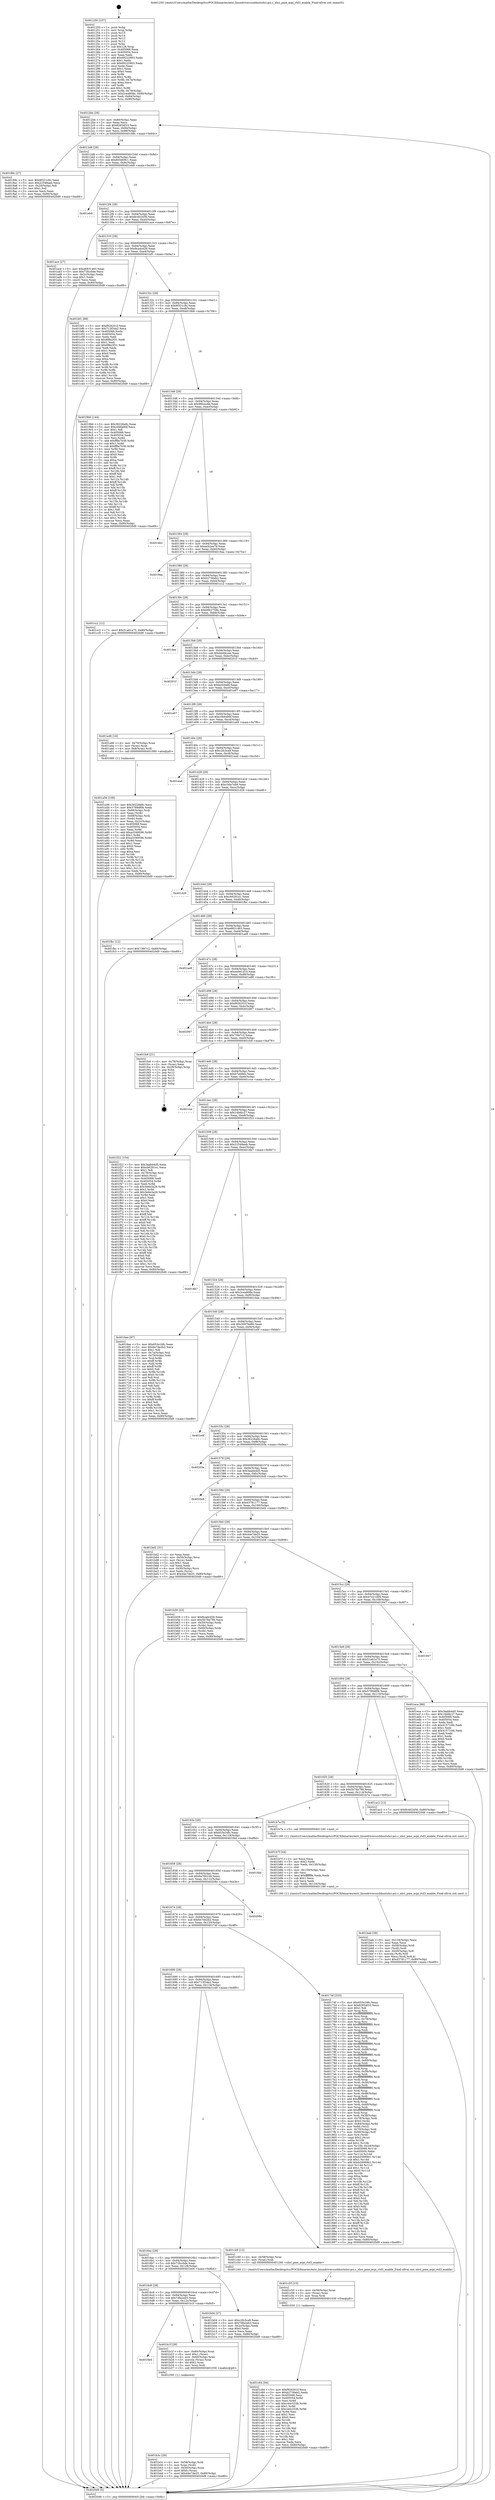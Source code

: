 digraph "0x401250" {
  label = "0x401250 (/mnt/c/Users/mathe/Desktop/tcc/POCII/binaries/extr_linuxdriversusbhostxhci-pci.c_xhci_pme_acpi_rtd3_enable_Final-ollvm.out::main(0))"
  labelloc = "t"
  node[shape=record]

  Entry [label="",width=0.3,height=0.3,shape=circle,fillcolor=black,style=filled]
  "0x4012bb" [label="{
     0x4012bb [29]\l
     | [instrs]\l
     &nbsp;&nbsp;0x4012bb \<+3\>: mov -0x80(%rbp),%eax\l
     &nbsp;&nbsp;0x4012be \<+2\>: mov %eax,%ecx\l
     &nbsp;&nbsp;0x4012c0 \<+6\>: sub $0x82654f10,%ecx\l
     &nbsp;&nbsp;0x4012c6 \<+6\>: mov %eax,-0x94(%rbp)\l
     &nbsp;&nbsp;0x4012cc \<+6\>: mov %ecx,-0x98(%rbp)\l
     &nbsp;&nbsp;0x4012d2 \<+6\>: je 000000000040189c \<main+0x64c\>\l
  }"]
  "0x40189c" [label="{
     0x40189c [27]\l
     | [instrs]\l
     &nbsp;&nbsp;0x40189c \<+5\>: mov $0x9f321c9c,%eax\l
     &nbsp;&nbsp;0x4018a1 \<+5\>: mov $0x22548aab,%ecx\l
     &nbsp;&nbsp;0x4018a6 \<+3\>: mov -0x2d(%rbp),%dl\l
     &nbsp;&nbsp;0x4018a9 \<+3\>: test $0x1,%dl\l
     &nbsp;&nbsp;0x4018ac \<+3\>: cmovne %ecx,%eax\l
     &nbsp;&nbsp;0x4018af \<+3\>: mov %eax,-0x80(%rbp)\l
     &nbsp;&nbsp;0x4018b2 \<+5\>: jmp 00000000004020d9 \<main+0xe89\>\l
  }"]
  "0x4012d8" [label="{
     0x4012d8 [28]\l
     | [instrs]\l
     &nbsp;&nbsp;0x4012d8 \<+5\>: jmp 00000000004012dd \<main+0x8d\>\l
     &nbsp;&nbsp;0x4012dd \<+6\>: mov -0x94(%rbp),%eax\l
     &nbsp;&nbsp;0x4012e3 \<+5\>: sub $0x850d09c1,%eax\l
     &nbsp;&nbsp;0x4012e8 \<+6\>: mov %eax,-0x9c(%rbp)\l
     &nbsp;&nbsp;0x4012ee \<+6\>: je 0000000000401eb9 \<main+0xc69\>\l
  }"]
  Exit [label="",width=0.3,height=0.3,shape=circle,fillcolor=black,style=filled,peripheries=2]
  "0x401eb9" [label="{
     0x401eb9\l
  }", style=dashed]
  "0x4012f4" [label="{
     0x4012f4 [28]\l
     | [instrs]\l
     &nbsp;&nbsp;0x4012f4 \<+5\>: jmp 00000000004012f9 \<main+0xa9\>\l
     &nbsp;&nbsp;0x4012f9 \<+6\>: mov -0x94(%rbp),%eax\l
     &nbsp;&nbsp;0x4012ff \<+5\>: sub $0x8c402456,%eax\l
     &nbsp;&nbsp;0x401304 \<+6\>: mov %eax,-0xa0(%rbp)\l
     &nbsp;&nbsp;0x40130a \<+6\>: je 0000000000401ace \<main+0x87e\>\l
  }"]
  "0x401c64" [label="{
     0x401c64 [94]\l
     | [instrs]\l
     &nbsp;&nbsp;0x401c64 \<+5\>: mov $0xf926201f,%ecx\l
     &nbsp;&nbsp;0x401c69 \<+5\>: mov $0xb2736eb2,%edx\l
     &nbsp;&nbsp;0x401c6e \<+7\>: mov 0x405068,%esi\l
     &nbsp;&nbsp;0x401c75 \<+8\>: mov 0x405054,%r8d\l
     &nbsp;&nbsp;0x401c7d \<+3\>: mov %esi,%r9d\l
     &nbsp;&nbsp;0x401c80 \<+7\>: add $0xc44c333b,%r9d\l
     &nbsp;&nbsp;0x401c87 \<+4\>: sub $0x1,%r9d\l
     &nbsp;&nbsp;0x401c8b \<+7\>: sub $0xc44c333b,%r9d\l
     &nbsp;&nbsp;0x401c92 \<+4\>: imul %r9d,%esi\l
     &nbsp;&nbsp;0x401c96 \<+3\>: and $0x1,%esi\l
     &nbsp;&nbsp;0x401c99 \<+3\>: cmp $0x0,%esi\l
     &nbsp;&nbsp;0x401c9c \<+4\>: sete %r10b\l
     &nbsp;&nbsp;0x401ca0 \<+4\>: cmp $0xa,%r8d\l
     &nbsp;&nbsp;0x401ca4 \<+4\>: setl %r11b\l
     &nbsp;&nbsp;0x401ca8 \<+3\>: mov %r10b,%bl\l
     &nbsp;&nbsp;0x401cab \<+3\>: and %r11b,%bl\l
     &nbsp;&nbsp;0x401cae \<+3\>: xor %r11b,%r10b\l
     &nbsp;&nbsp;0x401cb1 \<+3\>: or %r10b,%bl\l
     &nbsp;&nbsp;0x401cb4 \<+3\>: test $0x1,%bl\l
     &nbsp;&nbsp;0x401cb7 \<+3\>: cmovne %edx,%ecx\l
     &nbsp;&nbsp;0x401cba \<+3\>: mov %ecx,-0x80(%rbp)\l
     &nbsp;&nbsp;0x401cbd \<+5\>: jmp 00000000004020d9 \<main+0xe89\>\l
  }"]
  "0x401ace" [label="{
     0x401ace [27]\l
     | [instrs]\l
     &nbsp;&nbsp;0x401ace \<+5\>: mov $0xe6831463,%eax\l
     &nbsp;&nbsp;0x401ad3 \<+5\>: mov $0x72fcc0de,%ecx\l
     &nbsp;&nbsp;0x401ad8 \<+3\>: mov -0x2c(%rbp),%edx\l
     &nbsp;&nbsp;0x401adb \<+3\>: cmp $0x1,%edx\l
     &nbsp;&nbsp;0x401ade \<+3\>: cmovl %ecx,%eax\l
     &nbsp;&nbsp;0x401ae1 \<+3\>: mov %eax,-0x80(%rbp)\l
     &nbsp;&nbsp;0x401ae4 \<+5\>: jmp 00000000004020d9 \<main+0xe89\>\l
  }"]
  "0x401310" [label="{
     0x401310 [28]\l
     | [instrs]\l
     &nbsp;&nbsp;0x401310 \<+5\>: jmp 0000000000401315 \<main+0xc5\>\l
     &nbsp;&nbsp;0x401315 \<+6\>: mov -0x94(%rbp),%eax\l
     &nbsp;&nbsp;0x40131b \<+5\>: sub $0x8cadcd26,%eax\l
     &nbsp;&nbsp;0x401320 \<+6\>: mov %eax,-0xa4(%rbp)\l
     &nbsp;&nbsp;0x401326 \<+6\>: je 0000000000401bf1 \<main+0x9a1\>\l
  }"]
  "0x401c55" [label="{
     0x401c55 [15]\l
     | [instrs]\l
     &nbsp;&nbsp;0x401c55 \<+4\>: mov -0x58(%rbp),%rax\l
     &nbsp;&nbsp;0x401c59 \<+3\>: mov (%rax),%rax\l
     &nbsp;&nbsp;0x401c5c \<+3\>: mov %rax,%rdi\l
     &nbsp;&nbsp;0x401c5f \<+5\>: call 0000000000401030 \<free@plt\>\l
     | [calls]\l
     &nbsp;&nbsp;0x401030 \{1\} (unknown)\l
  }"]
  "0x401bf1" [label="{
     0x401bf1 [88]\l
     | [instrs]\l
     &nbsp;&nbsp;0x401bf1 \<+5\>: mov $0xf926201f,%eax\l
     &nbsp;&nbsp;0x401bf6 \<+5\>: mov $0x713f34a2,%ecx\l
     &nbsp;&nbsp;0x401bfb \<+7\>: mov 0x405068,%edx\l
     &nbsp;&nbsp;0x401c02 \<+7\>: mov 0x405054,%esi\l
     &nbsp;&nbsp;0x401c09 \<+2\>: mov %edx,%edi\l
     &nbsp;&nbsp;0x401c0b \<+6\>: sub $0x6f8a2f31,%edi\l
     &nbsp;&nbsp;0x401c11 \<+3\>: sub $0x1,%edi\l
     &nbsp;&nbsp;0x401c14 \<+6\>: add $0x6f8a2f31,%edi\l
     &nbsp;&nbsp;0x401c1a \<+3\>: imul %edi,%edx\l
     &nbsp;&nbsp;0x401c1d \<+3\>: and $0x1,%edx\l
     &nbsp;&nbsp;0x401c20 \<+3\>: cmp $0x0,%edx\l
     &nbsp;&nbsp;0x401c23 \<+4\>: sete %r8b\l
     &nbsp;&nbsp;0x401c27 \<+3\>: cmp $0xa,%esi\l
     &nbsp;&nbsp;0x401c2a \<+4\>: setl %r9b\l
     &nbsp;&nbsp;0x401c2e \<+3\>: mov %r8b,%r10b\l
     &nbsp;&nbsp;0x401c31 \<+3\>: and %r9b,%r10b\l
     &nbsp;&nbsp;0x401c34 \<+3\>: xor %r9b,%r8b\l
     &nbsp;&nbsp;0x401c37 \<+3\>: or %r8b,%r10b\l
     &nbsp;&nbsp;0x401c3a \<+4\>: test $0x1,%r10b\l
     &nbsp;&nbsp;0x401c3e \<+3\>: cmovne %ecx,%eax\l
     &nbsp;&nbsp;0x401c41 \<+3\>: mov %eax,-0x80(%rbp)\l
     &nbsp;&nbsp;0x401c44 \<+5\>: jmp 00000000004020d9 \<main+0xe89\>\l
  }"]
  "0x40132c" [label="{
     0x40132c [28]\l
     | [instrs]\l
     &nbsp;&nbsp;0x40132c \<+5\>: jmp 0000000000401331 \<main+0xe1\>\l
     &nbsp;&nbsp;0x401331 \<+6\>: mov -0x94(%rbp),%eax\l
     &nbsp;&nbsp;0x401337 \<+5\>: sub $0x9f321c9c,%eax\l
     &nbsp;&nbsp;0x40133c \<+6\>: mov %eax,-0xa8(%rbp)\l
     &nbsp;&nbsp;0x401342 \<+6\>: je 00000000004019b6 \<main+0x766\>\l
  }"]
  "0x401bab" [label="{
     0x401bab [39]\l
     | [instrs]\l
     &nbsp;&nbsp;0x401bab \<+6\>: mov -0x134(%rbp),%ecx\l
     &nbsp;&nbsp;0x401bb1 \<+3\>: imul %eax,%ecx\l
     &nbsp;&nbsp;0x401bb4 \<+4\>: mov -0x58(%rbp),%rdi\l
     &nbsp;&nbsp;0x401bb8 \<+3\>: mov (%rdi),%rdi\l
     &nbsp;&nbsp;0x401bbb \<+4\>: mov -0x50(%rbp),%r8\l
     &nbsp;&nbsp;0x401bbf \<+3\>: movslq (%r8),%r8\l
     &nbsp;&nbsp;0x401bc2 \<+4\>: mov %ecx,(%rdi,%r8,4)\l
     &nbsp;&nbsp;0x401bc6 \<+7\>: movl $0x43781177,-0x80(%rbp)\l
     &nbsp;&nbsp;0x401bcd \<+5\>: jmp 00000000004020d9 \<main+0xe89\>\l
  }"]
  "0x4019b6" [label="{
     0x4019b6 [144]\l
     | [instrs]\l
     &nbsp;&nbsp;0x4019b6 \<+5\>: mov $0x36226a8c,%eax\l
     &nbsp;&nbsp;0x4019bb \<+5\>: mov $0xc0b6a94f,%ecx\l
     &nbsp;&nbsp;0x4019c0 \<+2\>: mov $0x1,%dl\l
     &nbsp;&nbsp;0x4019c2 \<+7\>: mov 0x405068,%esi\l
     &nbsp;&nbsp;0x4019c9 \<+7\>: mov 0x405054,%edi\l
     &nbsp;&nbsp;0x4019d0 \<+3\>: mov %esi,%r8d\l
     &nbsp;&nbsp;0x4019d3 \<+7\>: add $0xff9a7b36,%r8d\l
     &nbsp;&nbsp;0x4019da \<+4\>: sub $0x1,%r8d\l
     &nbsp;&nbsp;0x4019de \<+7\>: sub $0xff9a7b36,%r8d\l
     &nbsp;&nbsp;0x4019e5 \<+4\>: imul %r8d,%esi\l
     &nbsp;&nbsp;0x4019e9 \<+3\>: and $0x1,%esi\l
     &nbsp;&nbsp;0x4019ec \<+3\>: cmp $0x0,%esi\l
     &nbsp;&nbsp;0x4019ef \<+4\>: sete %r9b\l
     &nbsp;&nbsp;0x4019f3 \<+3\>: cmp $0xa,%edi\l
     &nbsp;&nbsp;0x4019f6 \<+4\>: setl %r10b\l
     &nbsp;&nbsp;0x4019fa \<+3\>: mov %r9b,%r11b\l
     &nbsp;&nbsp;0x4019fd \<+4\>: xor $0xff,%r11b\l
     &nbsp;&nbsp;0x401a01 \<+3\>: mov %r10b,%bl\l
     &nbsp;&nbsp;0x401a04 \<+3\>: xor $0xff,%bl\l
     &nbsp;&nbsp;0x401a07 \<+3\>: xor $0x1,%dl\l
     &nbsp;&nbsp;0x401a0a \<+3\>: mov %r11b,%r14b\l
     &nbsp;&nbsp;0x401a0d \<+4\>: and $0xff,%r14b\l
     &nbsp;&nbsp;0x401a11 \<+3\>: and %dl,%r9b\l
     &nbsp;&nbsp;0x401a14 \<+3\>: mov %bl,%r15b\l
     &nbsp;&nbsp;0x401a17 \<+4\>: and $0xff,%r15b\l
     &nbsp;&nbsp;0x401a1b \<+3\>: and %dl,%r10b\l
     &nbsp;&nbsp;0x401a1e \<+3\>: or %r9b,%r14b\l
     &nbsp;&nbsp;0x401a21 \<+3\>: or %r10b,%r15b\l
     &nbsp;&nbsp;0x401a24 \<+3\>: xor %r15b,%r14b\l
     &nbsp;&nbsp;0x401a27 \<+3\>: or %bl,%r11b\l
     &nbsp;&nbsp;0x401a2a \<+4\>: xor $0xff,%r11b\l
     &nbsp;&nbsp;0x401a2e \<+3\>: or $0x1,%dl\l
     &nbsp;&nbsp;0x401a31 \<+3\>: and %dl,%r11b\l
     &nbsp;&nbsp;0x401a34 \<+3\>: or %r11b,%r14b\l
     &nbsp;&nbsp;0x401a37 \<+4\>: test $0x1,%r14b\l
     &nbsp;&nbsp;0x401a3b \<+3\>: cmovne %ecx,%eax\l
     &nbsp;&nbsp;0x401a3e \<+3\>: mov %eax,-0x80(%rbp)\l
     &nbsp;&nbsp;0x401a41 \<+5\>: jmp 00000000004020d9 \<main+0xe89\>\l
  }"]
  "0x401348" [label="{
     0x401348 [28]\l
     | [instrs]\l
     &nbsp;&nbsp;0x401348 \<+5\>: jmp 000000000040134d \<main+0xfd\>\l
     &nbsp;&nbsp;0x40134d \<+6\>: mov -0x94(%rbp),%eax\l
     &nbsp;&nbsp;0x401353 \<+5\>: sub $0x9fdcec6e,%eax\l
     &nbsp;&nbsp;0x401358 \<+6\>: mov %eax,-0xac(%rbp)\l
     &nbsp;&nbsp;0x40135e \<+6\>: je 0000000000401de2 \<main+0xb92\>\l
  }"]
  "0x401b7f" [label="{
     0x401b7f [44]\l
     | [instrs]\l
     &nbsp;&nbsp;0x401b7f \<+2\>: xor %ecx,%ecx\l
     &nbsp;&nbsp;0x401b81 \<+5\>: mov $0x2,%edx\l
     &nbsp;&nbsp;0x401b86 \<+6\>: mov %edx,-0x130(%rbp)\l
     &nbsp;&nbsp;0x401b8c \<+1\>: cltd\l
     &nbsp;&nbsp;0x401b8d \<+6\>: mov -0x130(%rbp),%esi\l
     &nbsp;&nbsp;0x401b93 \<+2\>: idiv %esi\l
     &nbsp;&nbsp;0x401b95 \<+6\>: imul $0xfffffffe,%edx,%edx\l
     &nbsp;&nbsp;0x401b9b \<+3\>: sub $0x1,%ecx\l
     &nbsp;&nbsp;0x401b9e \<+2\>: sub %ecx,%edx\l
     &nbsp;&nbsp;0x401ba0 \<+6\>: mov %edx,-0x134(%rbp)\l
     &nbsp;&nbsp;0x401ba6 \<+5\>: call 0000000000401160 \<next_i\>\l
     | [calls]\l
     &nbsp;&nbsp;0x401160 \{1\} (/mnt/c/Users/mathe/Desktop/tcc/POCII/binaries/extr_linuxdriversusbhostxhci-pci.c_xhci_pme_acpi_rtd3_enable_Final-ollvm.out::next_i)\l
  }"]
  "0x401de2" [label="{
     0x401de2\l
  }", style=dashed]
  "0x401364" [label="{
     0x401364 [28]\l
     | [instrs]\l
     &nbsp;&nbsp;0x401364 \<+5\>: jmp 0000000000401369 \<main+0x119\>\l
     &nbsp;&nbsp;0x401369 \<+6\>: mov -0x94(%rbp),%eax\l
     &nbsp;&nbsp;0x40136f \<+5\>: sub $0xacb2ee78,%eax\l
     &nbsp;&nbsp;0x401374 \<+6\>: mov %eax,-0xb0(%rbp)\l
     &nbsp;&nbsp;0x40137a \<+6\>: je 00000000004019aa \<main+0x75a\>\l
  }"]
  "0x401b3c" [label="{
     0x401b3c [29]\l
     | [instrs]\l
     &nbsp;&nbsp;0x401b3c \<+4\>: mov -0x58(%rbp),%rdi\l
     &nbsp;&nbsp;0x401b40 \<+3\>: mov %rax,(%rdi)\l
     &nbsp;&nbsp;0x401b43 \<+4\>: mov -0x50(%rbp),%rax\l
     &nbsp;&nbsp;0x401b47 \<+6\>: movl $0x0,(%rax)\l
     &nbsp;&nbsp;0x401b4d \<+7\>: movl $0x44e7de25,-0x80(%rbp)\l
     &nbsp;&nbsp;0x401b54 \<+5\>: jmp 00000000004020d9 \<main+0xe89\>\l
  }"]
  "0x4019aa" [label="{
     0x4019aa\l
  }", style=dashed]
  "0x401380" [label="{
     0x401380 [28]\l
     | [instrs]\l
     &nbsp;&nbsp;0x401380 \<+5\>: jmp 0000000000401385 \<main+0x135\>\l
     &nbsp;&nbsp;0x401385 \<+6\>: mov -0x94(%rbp),%eax\l
     &nbsp;&nbsp;0x40138b \<+5\>: sub $0xb2736eb2,%eax\l
     &nbsp;&nbsp;0x401390 \<+6\>: mov %eax,-0xb4(%rbp)\l
     &nbsp;&nbsp;0x401396 \<+6\>: je 0000000000401cc2 \<main+0xa72\>\l
  }"]
  "0x4016e4" [label="{
     0x4016e4\l
  }", style=dashed]
  "0x401cc2" [label="{
     0x401cc2 [12]\l
     | [instrs]\l
     &nbsp;&nbsp;0x401cc2 \<+7\>: movl $0x51a61a75,-0x80(%rbp)\l
     &nbsp;&nbsp;0x401cc9 \<+5\>: jmp 00000000004020d9 \<main+0xe89\>\l
  }"]
  "0x40139c" [label="{
     0x40139c [28]\l
     | [instrs]\l
     &nbsp;&nbsp;0x40139c \<+5\>: jmp 00000000004013a1 \<main+0x151\>\l
     &nbsp;&nbsp;0x4013a1 \<+6\>: mov -0x94(%rbp),%eax\l
     &nbsp;&nbsp;0x4013a7 \<+5\>: sub $0xb6b2758e,%eax\l
     &nbsp;&nbsp;0x4013ac \<+6\>: mov %eax,-0xb8(%rbp)\l
     &nbsp;&nbsp;0x4013b2 \<+6\>: je 0000000000401dee \<main+0xb9e\>\l
  }"]
  "0x401b1f" [label="{
     0x401b1f [29]\l
     | [instrs]\l
     &nbsp;&nbsp;0x401b1f \<+4\>: mov -0x60(%rbp),%rax\l
     &nbsp;&nbsp;0x401b23 \<+6\>: movl $0x1,(%rax)\l
     &nbsp;&nbsp;0x401b29 \<+4\>: mov -0x60(%rbp),%rax\l
     &nbsp;&nbsp;0x401b2d \<+3\>: movslq (%rax),%rax\l
     &nbsp;&nbsp;0x401b30 \<+4\>: shl $0x2,%rax\l
     &nbsp;&nbsp;0x401b34 \<+3\>: mov %rax,%rdi\l
     &nbsp;&nbsp;0x401b37 \<+5\>: call 0000000000401050 \<malloc@plt\>\l
     | [calls]\l
     &nbsp;&nbsp;0x401050 \{1\} (unknown)\l
  }"]
  "0x401dee" [label="{
     0x401dee\l
  }", style=dashed]
  "0x4013b8" [label="{
     0x4013b8 [28]\l
     | [instrs]\l
     &nbsp;&nbsp;0x4013b8 \<+5\>: jmp 00000000004013bd \<main+0x16d\>\l
     &nbsp;&nbsp;0x4013bd \<+6\>: mov -0x94(%rbp),%eax\l
     &nbsp;&nbsp;0x4013c3 \<+5\>: sub $0xbb49ccee,%eax\l
     &nbsp;&nbsp;0x4013c8 \<+6\>: mov %eax,-0xbc(%rbp)\l
     &nbsp;&nbsp;0x4013ce \<+6\>: je 000000000040201f \<main+0xdcf\>\l
  }"]
  "0x4016c8" [label="{
     0x4016c8 [28]\l
     | [instrs]\l
     &nbsp;&nbsp;0x4016c8 \<+5\>: jmp 00000000004016cd \<main+0x47d\>\l
     &nbsp;&nbsp;0x4016cd \<+6\>: mov -0x94(%rbp),%eax\l
     &nbsp;&nbsp;0x4016d3 \<+5\>: sub $0x7dfa2eb3,%eax\l
     &nbsp;&nbsp;0x4016d8 \<+6\>: mov %eax,-0x12c(%rbp)\l
     &nbsp;&nbsp;0x4016de \<+6\>: je 0000000000401b1f \<main+0x8cf\>\l
  }"]
  "0x40201f" [label="{
     0x40201f\l
  }", style=dashed]
  "0x4013d4" [label="{
     0x4013d4 [28]\l
     | [instrs]\l
     &nbsp;&nbsp;0x4013d4 \<+5\>: jmp 00000000004013d9 \<main+0x189\>\l
     &nbsp;&nbsp;0x4013d9 \<+6\>: mov -0x94(%rbp),%eax\l
     &nbsp;&nbsp;0x4013df \<+5\>: sub $0xbcfc0efd,%eax\l
     &nbsp;&nbsp;0x4013e4 \<+6\>: mov %eax,-0xc0(%rbp)\l
     &nbsp;&nbsp;0x4013ea \<+6\>: je 0000000000401e67 \<main+0xc17\>\l
  }"]
  "0x401b04" [label="{
     0x401b04 [27]\l
     | [instrs]\l
     &nbsp;&nbsp;0x401b04 \<+5\>: mov $0xc2fc3ca9,%eax\l
     &nbsp;&nbsp;0x401b09 \<+5\>: mov $0x7dfa2eb3,%ecx\l
     &nbsp;&nbsp;0x401b0e \<+3\>: mov -0x2c(%rbp),%edx\l
     &nbsp;&nbsp;0x401b11 \<+3\>: cmp $0x0,%edx\l
     &nbsp;&nbsp;0x401b14 \<+3\>: cmove %ecx,%eax\l
     &nbsp;&nbsp;0x401b17 \<+3\>: mov %eax,-0x80(%rbp)\l
     &nbsp;&nbsp;0x401b1a \<+5\>: jmp 00000000004020d9 \<main+0xe89\>\l
  }"]
  "0x401e67" [label="{
     0x401e67\l
  }", style=dashed]
  "0x4013f0" [label="{
     0x4013f0 [28]\l
     | [instrs]\l
     &nbsp;&nbsp;0x4013f0 \<+5\>: jmp 00000000004013f5 \<main+0x1a5\>\l
     &nbsp;&nbsp;0x4013f5 \<+6\>: mov -0x94(%rbp),%eax\l
     &nbsp;&nbsp;0x4013fb \<+5\>: sub $0xc0b6a94f,%eax\l
     &nbsp;&nbsp;0x401400 \<+6\>: mov %eax,-0xc4(%rbp)\l
     &nbsp;&nbsp;0x401406 \<+6\>: je 0000000000401a46 \<main+0x7f6\>\l
  }"]
  "0x4016ac" [label="{
     0x4016ac [28]\l
     | [instrs]\l
     &nbsp;&nbsp;0x4016ac \<+5\>: jmp 00000000004016b1 \<main+0x461\>\l
     &nbsp;&nbsp;0x4016b1 \<+6\>: mov -0x94(%rbp),%eax\l
     &nbsp;&nbsp;0x4016b7 \<+5\>: sub $0x72fcc0de,%eax\l
     &nbsp;&nbsp;0x4016bc \<+6\>: mov %eax,-0x128(%rbp)\l
     &nbsp;&nbsp;0x4016c2 \<+6\>: je 0000000000401b04 \<main+0x8b4\>\l
  }"]
  "0x401a46" [label="{
     0x401a46 [16]\l
     | [instrs]\l
     &nbsp;&nbsp;0x401a46 \<+4\>: mov -0x70(%rbp),%rax\l
     &nbsp;&nbsp;0x401a4a \<+3\>: mov (%rax),%rax\l
     &nbsp;&nbsp;0x401a4d \<+4\>: mov 0x8(%rax),%rdi\l
     &nbsp;&nbsp;0x401a51 \<+5\>: call 0000000000401060 \<atoi@plt\>\l
     | [calls]\l
     &nbsp;&nbsp;0x401060 \{1\} (unknown)\l
  }"]
  "0x40140c" [label="{
     0x40140c [28]\l
     | [instrs]\l
     &nbsp;&nbsp;0x40140c \<+5\>: jmp 0000000000401411 \<main+0x1c1\>\l
     &nbsp;&nbsp;0x401411 \<+6\>: mov -0x94(%rbp),%eax\l
     &nbsp;&nbsp;0x401417 \<+5\>: sub $0xc2fc3ca9,%eax\l
     &nbsp;&nbsp;0x40141c \<+6\>: mov %eax,-0xc8(%rbp)\l
     &nbsp;&nbsp;0x401422 \<+6\>: je 0000000000401ead \<main+0xc5d\>\l
  }"]
  "0x401c49" [label="{
     0x401c49 [12]\l
     | [instrs]\l
     &nbsp;&nbsp;0x401c49 \<+4\>: mov -0x58(%rbp),%rax\l
     &nbsp;&nbsp;0x401c4d \<+3\>: mov (%rax),%rdi\l
     &nbsp;&nbsp;0x401c50 \<+5\>: call 0000000000401240 \<xhci_pme_acpi_rtd3_enable\>\l
     | [calls]\l
     &nbsp;&nbsp;0x401240 \{1\} (/mnt/c/Users/mathe/Desktop/tcc/POCII/binaries/extr_linuxdriversusbhostxhci-pci.c_xhci_pme_acpi_rtd3_enable_Final-ollvm.out::xhci_pme_acpi_rtd3_enable)\l
  }"]
  "0x401ead" [label="{
     0x401ead\l
  }", style=dashed]
  "0x401428" [label="{
     0x401428 [28]\l
     | [instrs]\l
     &nbsp;&nbsp;0x401428 \<+5\>: jmp 000000000040142d \<main+0x1dd\>\l
     &nbsp;&nbsp;0x40142d \<+6\>: mov -0x94(%rbp),%eax\l
     &nbsp;&nbsp;0x401433 \<+5\>: sub $0xc3da7eb9,%eax\l
     &nbsp;&nbsp;0x401438 \<+6\>: mov %eax,-0xcc(%rbp)\l
     &nbsp;&nbsp;0x40143e \<+6\>: je 0000000000401d26 \<main+0xad6\>\l
  }"]
  "0x401a56" [label="{
     0x401a56 [108]\l
     | [instrs]\l
     &nbsp;&nbsp;0x401a56 \<+5\>: mov $0x36226a8c,%ecx\l
     &nbsp;&nbsp;0x401a5b \<+5\>: mov $0x5789df0b,%edx\l
     &nbsp;&nbsp;0x401a60 \<+4\>: mov -0x68(%rbp),%rdi\l
     &nbsp;&nbsp;0x401a64 \<+2\>: mov %eax,(%rdi)\l
     &nbsp;&nbsp;0x401a66 \<+4\>: mov -0x68(%rbp),%rdi\l
     &nbsp;&nbsp;0x401a6a \<+2\>: mov (%rdi),%eax\l
     &nbsp;&nbsp;0x401a6c \<+3\>: mov %eax,-0x2c(%rbp)\l
     &nbsp;&nbsp;0x401a6f \<+7\>: mov 0x405068,%eax\l
     &nbsp;&nbsp;0x401a76 \<+7\>: mov 0x405054,%esi\l
     &nbsp;&nbsp;0x401a7d \<+3\>: mov %eax,%r8d\l
     &nbsp;&nbsp;0x401a80 \<+7\>: add $0xa3349596,%r8d\l
     &nbsp;&nbsp;0x401a87 \<+4\>: sub $0x1,%r8d\l
     &nbsp;&nbsp;0x401a8b \<+7\>: sub $0xa3349596,%r8d\l
     &nbsp;&nbsp;0x401a92 \<+4\>: imul %r8d,%eax\l
     &nbsp;&nbsp;0x401a96 \<+3\>: and $0x1,%eax\l
     &nbsp;&nbsp;0x401a99 \<+3\>: cmp $0x0,%eax\l
     &nbsp;&nbsp;0x401a9c \<+4\>: sete %r9b\l
     &nbsp;&nbsp;0x401aa0 \<+3\>: cmp $0xa,%esi\l
     &nbsp;&nbsp;0x401aa3 \<+4\>: setl %r10b\l
     &nbsp;&nbsp;0x401aa7 \<+3\>: mov %r9b,%r11b\l
     &nbsp;&nbsp;0x401aaa \<+3\>: and %r10b,%r11b\l
     &nbsp;&nbsp;0x401aad \<+3\>: xor %r10b,%r9b\l
     &nbsp;&nbsp;0x401ab0 \<+3\>: or %r9b,%r11b\l
     &nbsp;&nbsp;0x401ab3 \<+4\>: test $0x1,%r11b\l
     &nbsp;&nbsp;0x401ab7 \<+3\>: cmovne %edx,%ecx\l
     &nbsp;&nbsp;0x401aba \<+3\>: mov %ecx,-0x80(%rbp)\l
     &nbsp;&nbsp;0x401abd \<+5\>: jmp 00000000004020d9 \<main+0xe89\>\l
  }"]
  "0x401d26" [label="{
     0x401d26\l
  }", style=dashed]
  "0x401444" [label="{
     0x401444 [28]\l
     | [instrs]\l
     &nbsp;&nbsp;0x401444 \<+5\>: jmp 0000000000401449 \<main+0x1f9\>\l
     &nbsp;&nbsp;0x401449 \<+6\>: mov -0x94(%rbp),%eax\l
     &nbsp;&nbsp;0x40144f \<+5\>: sub $0xcb6291e1,%eax\l
     &nbsp;&nbsp;0x401454 \<+6\>: mov %eax,-0xd0(%rbp)\l
     &nbsp;&nbsp;0x40145a \<+6\>: je 0000000000401fbc \<main+0xd6c\>\l
  }"]
  "0x401690" [label="{
     0x401690 [28]\l
     | [instrs]\l
     &nbsp;&nbsp;0x401690 \<+5\>: jmp 0000000000401695 \<main+0x445\>\l
     &nbsp;&nbsp;0x401695 \<+6\>: mov -0x94(%rbp),%eax\l
     &nbsp;&nbsp;0x40169b \<+5\>: sub $0x713f34a2,%eax\l
     &nbsp;&nbsp;0x4016a0 \<+6\>: mov %eax,-0x124(%rbp)\l
     &nbsp;&nbsp;0x4016a6 \<+6\>: je 0000000000401c49 \<main+0x9f9\>\l
  }"]
  "0x401fbc" [label="{
     0x401fbc [12]\l
     | [instrs]\l
     &nbsp;&nbsp;0x401fbc \<+7\>: movl $0x73fe7c2,-0x80(%rbp)\l
     &nbsp;&nbsp;0x401fc3 \<+5\>: jmp 00000000004020d9 \<main+0xe89\>\l
  }"]
  "0x401460" [label="{
     0x401460 [28]\l
     | [instrs]\l
     &nbsp;&nbsp;0x401460 \<+5\>: jmp 0000000000401465 \<main+0x215\>\l
     &nbsp;&nbsp;0x401465 \<+6\>: mov -0x94(%rbp),%eax\l
     &nbsp;&nbsp;0x40146b \<+5\>: sub $0xe6831463,%eax\l
     &nbsp;&nbsp;0x401470 \<+6\>: mov %eax,-0xd4(%rbp)\l
     &nbsp;&nbsp;0x401476 \<+6\>: je 0000000000401ae9 \<main+0x899\>\l
  }"]
  "0x40174f" [label="{
     0x40174f [333]\l
     | [instrs]\l
     &nbsp;&nbsp;0x40174f \<+5\>: mov $0x653e16fc,%eax\l
     &nbsp;&nbsp;0x401754 \<+5\>: mov $0x82654f10,%ecx\l
     &nbsp;&nbsp;0x401759 \<+2\>: mov $0x1,%dl\l
     &nbsp;&nbsp;0x40175b \<+3\>: mov %rsp,%rsi\l
     &nbsp;&nbsp;0x40175e \<+4\>: add $0xfffffffffffffff0,%rsi\l
     &nbsp;&nbsp;0x401762 \<+3\>: mov %rsi,%rsp\l
     &nbsp;&nbsp;0x401765 \<+4\>: mov %rsi,-0x78(%rbp)\l
     &nbsp;&nbsp;0x401769 \<+3\>: mov %rsp,%rsi\l
     &nbsp;&nbsp;0x40176c \<+4\>: add $0xfffffffffffffff0,%rsi\l
     &nbsp;&nbsp;0x401770 \<+3\>: mov %rsi,%rsp\l
     &nbsp;&nbsp;0x401773 \<+3\>: mov %rsp,%rdi\l
     &nbsp;&nbsp;0x401776 \<+4\>: add $0xfffffffffffffff0,%rdi\l
     &nbsp;&nbsp;0x40177a \<+3\>: mov %rdi,%rsp\l
     &nbsp;&nbsp;0x40177d \<+4\>: mov %rdi,-0x70(%rbp)\l
     &nbsp;&nbsp;0x401781 \<+3\>: mov %rsp,%rdi\l
     &nbsp;&nbsp;0x401784 \<+4\>: add $0xfffffffffffffff0,%rdi\l
     &nbsp;&nbsp;0x401788 \<+3\>: mov %rdi,%rsp\l
     &nbsp;&nbsp;0x40178b \<+4\>: mov %rdi,-0x68(%rbp)\l
     &nbsp;&nbsp;0x40178f \<+3\>: mov %rsp,%rdi\l
     &nbsp;&nbsp;0x401792 \<+4\>: add $0xfffffffffffffff0,%rdi\l
     &nbsp;&nbsp;0x401796 \<+3\>: mov %rdi,%rsp\l
     &nbsp;&nbsp;0x401799 \<+4\>: mov %rdi,-0x60(%rbp)\l
     &nbsp;&nbsp;0x40179d \<+3\>: mov %rsp,%rdi\l
     &nbsp;&nbsp;0x4017a0 \<+4\>: add $0xfffffffffffffff0,%rdi\l
     &nbsp;&nbsp;0x4017a4 \<+3\>: mov %rdi,%rsp\l
     &nbsp;&nbsp;0x4017a7 \<+4\>: mov %rdi,-0x58(%rbp)\l
     &nbsp;&nbsp;0x4017ab \<+3\>: mov %rsp,%rdi\l
     &nbsp;&nbsp;0x4017ae \<+4\>: add $0xfffffffffffffff0,%rdi\l
     &nbsp;&nbsp;0x4017b2 \<+3\>: mov %rdi,%rsp\l
     &nbsp;&nbsp;0x4017b5 \<+4\>: mov %rdi,-0x50(%rbp)\l
     &nbsp;&nbsp;0x4017b9 \<+3\>: mov %rsp,%rdi\l
     &nbsp;&nbsp;0x4017bc \<+4\>: add $0xfffffffffffffff0,%rdi\l
     &nbsp;&nbsp;0x4017c0 \<+3\>: mov %rdi,%rsp\l
     &nbsp;&nbsp;0x4017c3 \<+4\>: mov %rdi,-0x48(%rbp)\l
     &nbsp;&nbsp;0x4017c7 \<+3\>: mov %rsp,%rdi\l
     &nbsp;&nbsp;0x4017ca \<+4\>: add $0xfffffffffffffff0,%rdi\l
     &nbsp;&nbsp;0x4017ce \<+3\>: mov %rdi,%rsp\l
     &nbsp;&nbsp;0x4017d1 \<+4\>: mov %rdi,-0x40(%rbp)\l
     &nbsp;&nbsp;0x4017d5 \<+3\>: mov %rsp,%rdi\l
     &nbsp;&nbsp;0x4017d8 \<+4\>: add $0xfffffffffffffff0,%rdi\l
     &nbsp;&nbsp;0x4017dc \<+3\>: mov %rdi,%rsp\l
     &nbsp;&nbsp;0x4017df \<+4\>: mov %rdi,-0x38(%rbp)\l
     &nbsp;&nbsp;0x4017e3 \<+4\>: mov -0x78(%rbp),%rdi\l
     &nbsp;&nbsp;0x4017e7 \<+6\>: movl $0x0,(%rdi)\l
     &nbsp;&nbsp;0x4017ed \<+7\>: mov -0x84(%rbp),%r8d\l
     &nbsp;&nbsp;0x4017f4 \<+3\>: mov %r8d,(%rsi)\l
     &nbsp;&nbsp;0x4017f7 \<+4\>: mov -0x70(%rbp),%rdi\l
     &nbsp;&nbsp;0x4017fb \<+7\>: mov -0x90(%rbp),%r9\l
     &nbsp;&nbsp;0x401802 \<+3\>: mov %r9,(%rdi)\l
     &nbsp;&nbsp;0x401805 \<+3\>: cmpl $0x2,(%rsi)\l
     &nbsp;&nbsp;0x401808 \<+4\>: setne %r10b\l
     &nbsp;&nbsp;0x40180c \<+4\>: and $0x1,%r10b\l
     &nbsp;&nbsp;0x401810 \<+4\>: mov %r10b,-0x2d(%rbp)\l
     &nbsp;&nbsp;0x401814 \<+8\>: mov 0x405068,%r11d\l
     &nbsp;&nbsp;0x40181c \<+7\>: mov 0x405054,%ebx\l
     &nbsp;&nbsp;0x401823 \<+3\>: mov %r11d,%r14d\l
     &nbsp;&nbsp;0x401826 \<+7\>: sub $0xb20069b1,%r14d\l
     &nbsp;&nbsp;0x40182d \<+4\>: sub $0x1,%r14d\l
     &nbsp;&nbsp;0x401831 \<+7\>: add $0xb20069b1,%r14d\l
     &nbsp;&nbsp;0x401838 \<+4\>: imul %r14d,%r11d\l
     &nbsp;&nbsp;0x40183c \<+4\>: and $0x1,%r11d\l
     &nbsp;&nbsp;0x401840 \<+4\>: cmp $0x0,%r11d\l
     &nbsp;&nbsp;0x401844 \<+4\>: sete %r10b\l
     &nbsp;&nbsp;0x401848 \<+3\>: cmp $0xa,%ebx\l
     &nbsp;&nbsp;0x40184b \<+4\>: setl %r15b\l
     &nbsp;&nbsp;0x40184f \<+3\>: mov %r10b,%r12b\l
     &nbsp;&nbsp;0x401852 \<+4\>: xor $0xff,%r12b\l
     &nbsp;&nbsp;0x401856 \<+3\>: mov %r15b,%r13b\l
     &nbsp;&nbsp;0x401859 \<+4\>: xor $0xff,%r13b\l
     &nbsp;&nbsp;0x40185d \<+3\>: xor $0x0,%dl\l
     &nbsp;&nbsp;0x401860 \<+3\>: mov %r12b,%sil\l
     &nbsp;&nbsp;0x401863 \<+4\>: and $0x0,%sil\l
     &nbsp;&nbsp;0x401867 \<+3\>: and %dl,%r10b\l
     &nbsp;&nbsp;0x40186a \<+3\>: mov %r13b,%dil\l
     &nbsp;&nbsp;0x40186d \<+4\>: and $0x0,%dil\l
     &nbsp;&nbsp;0x401871 \<+3\>: and %dl,%r15b\l
     &nbsp;&nbsp;0x401874 \<+3\>: or %r10b,%sil\l
     &nbsp;&nbsp;0x401877 \<+3\>: or %r15b,%dil\l
     &nbsp;&nbsp;0x40187a \<+3\>: xor %dil,%sil\l
     &nbsp;&nbsp;0x40187d \<+3\>: or %r13b,%r12b\l
     &nbsp;&nbsp;0x401880 \<+4\>: xor $0xff,%r12b\l
     &nbsp;&nbsp;0x401884 \<+3\>: or $0x0,%dl\l
     &nbsp;&nbsp;0x401887 \<+3\>: and %dl,%r12b\l
     &nbsp;&nbsp;0x40188a \<+3\>: or %r12b,%sil\l
     &nbsp;&nbsp;0x40188d \<+4\>: test $0x1,%sil\l
     &nbsp;&nbsp;0x401891 \<+3\>: cmovne %ecx,%eax\l
     &nbsp;&nbsp;0x401894 \<+3\>: mov %eax,-0x80(%rbp)\l
     &nbsp;&nbsp;0x401897 \<+5\>: jmp 00000000004020d9 \<main+0xe89\>\l
  }"]
  "0x401ae9" [label="{
     0x401ae9\l
  }", style=dashed]
  "0x40147c" [label="{
     0x40147c [28]\l
     | [instrs]\l
     &nbsp;&nbsp;0x40147c \<+5\>: jmp 0000000000401481 \<main+0x231\>\l
     &nbsp;&nbsp;0x401481 \<+6\>: mov -0x94(%rbp),%eax\l
     &nbsp;&nbsp;0x401487 \<+5\>: sub $0xee0e1d10,%eax\l
     &nbsp;&nbsp;0x40148c \<+6\>: mov %eax,-0xd8(%rbp)\l
     &nbsp;&nbsp;0x401492 \<+6\>: je 0000000000401e86 \<main+0xc36\>\l
  }"]
  "0x401674" [label="{
     0x401674 [28]\l
     | [instrs]\l
     &nbsp;&nbsp;0x401674 \<+5\>: jmp 0000000000401679 \<main+0x429\>\l
     &nbsp;&nbsp;0x401679 \<+6\>: mov -0x94(%rbp),%eax\l
     &nbsp;&nbsp;0x40167f \<+5\>: sub $0x6e7de2b2,%eax\l
     &nbsp;&nbsp;0x401684 \<+6\>: mov %eax,-0x120(%rbp)\l
     &nbsp;&nbsp;0x40168a \<+6\>: je 000000000040174f \<main+0x4ff\>\l
  }"]
  "0x401e86" [label="{
     0x401e86\l
  }", style=dashed]
  "0x401498" [label="{
     0x401498 [28]\l
     | [instrs]\l
     &nbsp;&nbsp;0x401498 \<+5\>: jmp 000000000040149d \<main+0x24d\>\l
     &nbsp;&nbsp;0x40149d \<+6\>: mov -0x94(%rbp),%eax\l
     &nbsp;&nbsp;0x4014a3 \<+5\>: sub $0xf926201f,%eax\l
     &nbsp;&nbsp;0x4014a8 \<+6\>: mov %eax,-0xdc(%rbp)\l
     &nbsp;&nbsp;0x4014ae \<+6\>: je 0000000000402067 \<main+0xe17\>\l
  }"]
  "0x40208e" [label="{
     0x40208e\l
  }", style=dashed]
  "0x402067" [label="{
     0x402067\l
  }", style=dashed]
  "0x4014b4" [label="{
     0x4014b4 [28]\l
     | [instrs]\l
     &nbsp;&nbsp;0x4014b4 \<+5\>: jmp 00000000004014b9 \<main+0x269\>\l
     &nbsp;&nbsp;0x4014b9 \<+6\>: mov -0x94(%rbp),%eax\l
     &nbsp;&nbsp;0x4014bf \<+5\>: sub $0x73fe7c2,%eax\l
     &nbsp;&nbsp;0x4014c4 \<+6\>: mov %eax,-0xe0(%rbp)\l
     &nbsp;&nbsp;0x4014ca \<+6\>: je 0000000000401fc8 \<main+0xd78\>\l
  }"]
  "0x401658" [label="{
     0x401658 [28]\l
     | [instrs]\l
     &nbsp;&nbsp;0x401658 \<+5\>: jmp 000000000040165d \<main+0x40d\>\l
     &nbsp;&nbsp;0x40165d \<+6\>: mov -0x94(%rbp),%eax\l
     &nbsp;&nbsp;0x401663 \<+5\>: sub $0x6a76014b,%eax\l
     &nbsp;&nbsp;0x401668 \<+6\>: mov %eax,-0x11c(%rbp)\l
     &nbsp;&nbsp;0x40166e \<+6\>: je 000000000040208e \<main+0xe3e\>\l
  }"]
  "0x401fc8" [label="{
     0x401fc8 [21]\l
     | [instrs]\l
     &nbsp;&nbsp;0x401fc8 \<+4\>: mov -0x78(%rbp),%rax\l
     &nbsp;&nbsp;0x401fcc \<+2\>: mov (%rax),%eax\l
     &nbsp;&nbsp;0x401fce \<+4\>: lea -0x28(%rbp),%rsp\l
     &nbsp;&nbsp;0x401fd2 \<+1\>: pop %rbx\l
     &nbsp;&nbsp;0x401fd3 \<+2\>: pop %r12\l
     &nbsp;&nbsp;0x401fd5 \<+2\>: pop %r13\l
     &nbsp;&nbsp;0x401fd7 \<+2\>: pop %r14\l
     &nbsp;&nbsp;0x401fd9 \<+2\>: pop %r15\l
     &nbsp;&nbsp;0x401fdb \<+1\>: pop %rbp\l
     &nbsp;&nbsp;0x401fdc \<+1\>: ret\l
  }"]
  "0x4014d0" [label="{
     0x4014d0 [28]\l
     | [instrs]\l
     &nbsp;&nbsp;0x4014d0 \<+5\>: jmp 00000000004014d5 \<main+0x285\>\l
     &nbsp;&nbsp;0x4014d5 \<+6\>: mov -0x94(%rbp),%eax\l
     &nbsp;&nbsp;0x4014db \<+5\>: sub $0xb7a08eb,%eax\l
     &nbsp;&nbsp;0x4014e0 \<+6\>: mov %eax,-0xe4(%rbp)\l
     &nbsp;&nbsp;0x4014e6 \<+6\>: je 0000000000401cce \<main+0xa7e\>\l
  }"]
  "0x401fdd" [label="{
     0x401fdd\l
  }", style=dashed]
  "0x401cce" [label="{
     0x401cce\l
  }", style=dashed]
  "0x4014ec" [label="{
     0x4014ec [28]\l
     | [instrs]\l
     &nbsp;&nbsp;0x4014ec \<+5\>: jmp 00000000004014f1 \<main+0x2a1\>\l
     &nbsp;&nbsp;0x4014f1 \<+6\>: mov -0x94(%rbp),%eax\l
     &nbsp;&nbsp;0x4014f7 \<+5\>: sub $0x14bfdc27,%eax\l
     &nbsp;&nbsp;0x4014fc \<+6\>: mov %eax,-0xe8(%rbp)\l
     &nbsp;&nbsp;0x401502 \<+6\>: je 0000000000401f22 \<main+0xcd2\>\l
  }"]
  "0x40163c" [label="{
     0x40163c [28]\l
     | [instrs]\l
     &nbsp;&nbsp;0x40163c \<+5\>: jmp 0000000000401641 \<main+0x3f1\>\l
     &nbsp;&nbsp;0x401641 \<+6\>: mov -0x94(%rbp),%eax\l
     &nbsp;&nbsp;0x401647 \<+5\>: sub $0x653e16fc,%eax\l
     &nbsp;&nbsp;0x40164c \<+6\>: mov %eax,-0x118(%rbp)\l
     &nbsp;&nbsp;0x401652 \<+6\>: je 0000000000401fdd \<main+0xd8d\>\l
  }"]
  "0x401f22" [label="{
     0x401f22 [154]\l
     | [instrs]\l
     &nbsp;&nbsp;0x401f22 \<+5\>: mov $0x3aabb4d5,%eax\l
     &nbsp;&nbsp;0x401f27 \<+5\>: mov $0xcb6291e1,%ecx\l
     &nbsp;&nbsp;0x401f2c \<+2\>: mov $0x1,%dl\l
     &nbsp;&nbsp;0x401f2e \<+4\>: mov -0x78(%rbp),%rsi\l
     &nbsp;&nbsp;0x401f32 \<+6\>: movl $0x0,(%rsi)\l
     &nbsp;&nbsp;0x401f38 \<+7\>: mov 0x405068,%edi\l
     &nbsp;&nbsp;0x401f3f \<+8\>: mov 0x405054,%r8d\l
     &nbsp;&nbsp;0x401f47 \<+3\>: mov %edi,%r9d\l
     &nbsp;&nbsp;0x401f4a \<+7\>: sub $0x5e6e3a26,%r9d\l
     &nbsp;&nbsp;0x401f51 \<+4\>: sub $0x1,%r9d\l
     &nbsp;&nbsp;0x401f55 \<+7\>: add $0x5e6e3a26,%r9d\l
     &nbsp;&nbsp;0x401f5c \<+4\>: imul %r9d,%edi\l
     &nbsp;&nbsp;0x401f60 \<+3\>: and $0x1,%edi\l
     &nbsp;&nbsp;0x401f63 \<+3\>: cmp $0x0,%edi\l
     &nbsp;&nbsp;0x401f66 \<+4\>: sete %r10b\l
     &nbsp;&nbsp;0x401f6a \<+4\>: cmp $0xa,%r8d\l
     &nbsp;&nbsp;0x401f6e \<+4\>: setl %r11b\l
     &nbsp;&nbsp;0x401f72 \<+3\>: mov %r10b,%bl\l
     &nbsp;&nbsp;0x401f75 \<+3\>: xor $0xff,%bl\l
     &nbsp;&nbsp;0x401f78 \<+3\>: mov %r11b,%r14b\l
     &nbsp;&nbsp;0x401f7b \<+4\>: xor $0xff,%r14b\l
     &nbsp;&nbsp;0x401f7f \<+3\>: xor $0x0,%dl\l
     &nbsp;&nbsp;0x401f82 \<+3\>: mov %bl,%r15b\l
     &nbsp;&nbsp;0x401f85 \<+4\>: and $0x0,%r15b\l
     &nbsp;&nbsp;0x401f89 \<+3\>: and %dl,%r10b\l
     &nbsp;&nbsp;0x401f8c \<+3\>: mov %r14b,%r12b\l
     &nbsp;&nbsp;0x401f8f \<+4\>: and $0x0,%r12b\l
     &nbsp;&nbsp;0x401f93 \<+3\>: and %dl,%r11b\l
     &nbsp;&nbsp;0x401f96 \<+3\>: or %r10b,%r15b\l
     &nbsp;&nbsp;0x401f99 \<+3\>: or %r11b,%r12b\l
     &nbsp;&nbsp;0x401f9c \<+3\>: xor %r12b,%r15b\l
     &nbsp;&nbsp;0x401f9f \<+3\>: or %r14b,%bl\l
     &nbsp;&nbsp;0x401fa2 \<+3\>: xor $0xff,%bl\l
     &nbsp;&nbsp;0x401fa5 \<+3\>: or $0x0,%dl\l
     &nbsp;&nbsp;0x401fa8 \<+2\>: and %dl,%bl\l
     &nbsp;&nbsp;0x401faa \<+3\>: or %bl,%r15b\l
     &nbsp;&nbsp;0x401fad \<+4\>: test $0x1,%r15b\l
     &nbsp;&nbsp;0x401fb1 \<+3\>: cmovne %ecx,%eax\l
     &nbsp;&nbsp;0x401fb4 \<+3\>: mov %eax,-0x80(%rbp)\l
     &nbsp;&nbsp;0x401fb7 \<+5\>: jmp 00000000004020d9 \<main+0xe89\>\l
  }"]
  "0x401508" [label="{
     0x401508 [28]\l
     | [instrs]\l
     &nbsp;&nbsp;0x401508 \<+5\>: jmp 000000000040150d \<main+0x2bd\>\l
     &nbsp;&nbsp;0x40150d \<+6\>: mov -0x94(%rbp),%eax\l
     &nbsp;&nbsp;0x401513 \<+5\>: sub $0x22548aab,%eax\l
     &nbsp;&nbsp;0x401518 \<+6\>: mov %eax,-0xec(%rbp)\l
     &nbsp;&nbsp;0x40151e \<+6\>: je 00000000004018b7 \<main+0x667\>\l
  }"]
  "0x401b7a" [label="{
     0x401b7a [5]\l
     | [instrs]\l
     &nbsp;&nbsp;0x401b7a \<+5\>: call 0000000000401160 \<next_i\>\l
     | [calls]\l
     &nbsp;&nbsp;0x401160 \{1\} (/mnt/c/Users/mathe/Desktop/tcc/POCII/binaries/extr_linuxdriversusbhostxhci-pci.c_xhci_pme_acpi_rtd3_enable_Final-ollvm.out::next_i)\l
  }"]
  "0x4018b7" [label="{
     0x4018b7\l
  }", style=dashed]
  "0x401524" [label="{
     0x401524 [28]\l
     | [instrs]\l
     &nbsp;&nbsp;0x401524 \<+5\>: jmp 0000000000401529 \<main+0x2d9\>\l
     &nbsp;&nbsp;0x401529 \<+6\>: mov -0x94(%rbp),%eax\l
     &nbsp;&nbsp;0x40152f \<+5\>: sub $0x2cea908a,%eax\l
     &nbsp;&nbsp;0x401534 \<+6\>: mov %eax,-0xf0(%rbp)\l
     &nbsp;&nbsp;0x40153a \<+6\>: je 00000000004016ee \<main+0x49e\>\l
  }"]
  "0x401620" [label="{
     0x401620 [28]\l
     | [instrs]\l
     &nbsp;&nbsp;0x401620 \<+5\>: jmp 0000000000401625 \<main+0x3d5\>\l
     &nbsp;&nbsp;0x401625 \<+6\>: mov -0x94(%rbp),%eax\l
     &nbsp;&nbsp;0x40162b \<+5\>: sub $0x5b78a789,%eax\l
     &nbsp;&nbsp;0x401630 \<+6\>: mov %eax,-0x114(%rbp)\l
     &nbsp;&nbsp;0x401636 \<+6\>: je 0000000000401b7a \<main+0x92a\>\l
  }"]
  "0x4016ee" [label="{
     0x4016ee [97]\l
     | [instrs]\l
     &nbsp;&nbsp;0x4016ee \<+5\>: mov $0x653e16fc,%eax\l
     &nbsp;&nbsp;0x4016f3 \<+5\>: mov $0x6e7de2b2,%ecx\l
     &nbsp;&nbsp;0x4016f8 \<+2\>: mov $0x1,%dl\l
     &nbsp;&nbsp;0x4016fa \<+4\>: mov -0x7a(%rbp),%sil\l
     &nbsp;&nbsp;0x4016fe \<+4\>: mov -0x79(%rbp),%dil\l
     &nbsp;&nbsp;0x401702 \<+3\>: mov %sil,%r8b\l
     &nbsp;&nbsp;0x401705 \<+4\>: xor $0xff,%r8b\l
     &nbsp;&nbsp;0x401709 \<+3\>: mov %dil,%r9b\l
     &nbsp;&nbsp;0x40170c \<+4\>: xor $0xff,%r9b\l
     &nbsp;&nbsp;0x401710 \<+3\>: xor $0x0,%dl\l
     &nbsp;&nbsp;0x401713 \<+3\>: mov %r8b,%r10b\l
     &nbsp;&nbsp;0x401716 \<+4\>: and $0x0,%r10b\l
     &nbsp;&nbsp;0x40171a \<+3\>: and %dl,%sil\l
     &nbsp;&nbsp;0x40171d \<+3\>: mov %r9b,%r11b\l
     &nbsp;&nbsp;0x401720 \<+4\>: and $0x0,%r11b\l
     &nbsp;&nbsp;0x401724 \<+3\>: and %dl,%dil\l
     &nbsp;&nbsp;0x401727 \<+3\>: or %sil,%r10b\l
     &nbsp;&nbsp;0x40172a \<+3\>: or %dil,%r11b\l
     &nbsp;&nbsp;0x40172d \<+3\>: xor %r11b,%r10b\l
     &nbsp;&nbsp;0x401730 \<+3\>: or %r9b,%r8b\l
     &nbsp;&nbsp;0x401733 \<+4\>: xor $0xff,%r8b\l
     &nbsp;&nbsp;0x401737 \<+3\>: or $0x0,%dl\l
     &nbsp;&nbsp;0x40173a \<+3\>: and %dl,%r8b\l
     &nbsp;&nbsp;0x40173d \<+3\>: or %r8b,%r10b\l
     &nbsp;&nbsp;0x401740 \<+4\>: test $0x1,%r10b\l
     &nbsp;&nbsp;0x401744 \<+3\>: cmovne %ecx,%eax\l
     &nbsp;&nbsp;0x401747 \<+3\>: mov %eax,-0x80(%rbp)\l
     &nbsp;&nbsp;0x40174a \<+5\>: jmp 00000000004020d9 \<main+0xe89\>\l
  }"]
  "0x401540" [label="{
     0x401540 [28]\l
     | [instrs]\l
     &nbsp;&nbsp;0x401540 \<+5\>: jmp 0000000000401545 \<main+0x2f5\>\l
     &nbsp;&nbsp;0x401545 \<+6\>: mov -0x94(%rbp),%eax\l
     &nbsp;&nbsp;0x40154b \<+5\>: sub $0x3097be66,%eax\l
     &nbsp;&nbsp;0x401550 \<+6\>: mov %eax,-0xf4(%rbp)\l
     &nbsp;&nbsp;0x401556 \<+6\>: je 0000000000401e0f \<main+0xbbf\>\l
  }"]
  "0x4020d9" [label="{
     0x4020d9 [5]\l
     | [instrs]\l
     &nbsp;&nbsp;0x4020d9 \<+5\>: jmp 00000000004012bb \<main+0x6b\>\l
  }"]
  "0x401250" [label="{
     0x401250 [107]\l
     | [instrs]\l
     &nbsp;&nbsp;0x401250 \<+1\>: push %rbp\l
     &nbsp;&nbsp;0x401251 \<+3\>: mov %rsp,%rbp\l
     &nbsp;&nbsp;0x401254 \<+2\>: push %r15\l
     &nbsp;&nbsp;0x401256 \<+2\>: push %r14\l
     &nbsp;&nbsp;0x401258 \<+2\>: push %r13\l
     &nbsp;&nbsp;0x40125a \<+2\>: push %r12\l
     &nbsp;&nbsp;0x40125c \<+1\>: push %rbx\l
     &nbsp;&nbsp;0x40125d \<+7\>: sub $0x128,%rsp\l
     &nbsp;&nbsp;0x401264 \<+7\>: mov 0x405068,%eax\l
     &nbsp;&nbsp;0x40126b \<+7\>: mov 0x405054,%ecx\l
     &nbsp;&nbsp;0x401272 \<+2\>: mov %eax,%edx\l
     &nbsp;&nbsp;0x401274 \<+6\>: add $0x69222803,%edx\l
     &nbsp;&nbsp;0x40127a \<+3\>: sub $0x1,%edx\l
     &nbsp;&nbsp;0x40127d \<+6\>: sub $0x69222803,%edx\l
     &nbsp;&nbsp;0x401283 \<+3\>: imul %edx,%eax\l
     &nbsp;&nbsp;0x401286 \<+3\>: and $0x1,%eax\l
     &nbsp;&nbsp;0x401289 \<+3\>: cmp $0x0,%eax\l
     &nbsp;&nbsp;0x40128c \<+4\>: sete %r8b\l
     &nbsp;&nbsp;0x401290 \<+4\>: and $0x1,%r8b\l
     &nbsp;&nbsp;0x401294 \<+4\>: mov %r8b,-0x7a(%rbp)\l
     &nbsp;&nbsp;0x401298 \<+3\>: cmp $0xa,%ecx\l
     &nbsp;&nbsp;0x40129b \<+4\>: setl %r8b\l
     &nbsp;&nbsp;0x40129f \<+4\>: and $0x1,%r8b\l
     &nbsp;&nbsp;0x4012a3 \<+4\>: mov %r8b,-0x79(%rbp)\l
     &nbsp;&nbsp;0x4012a7 \<+7\>: movl $0x2cea908a,-0x80(%rbp)\l
     &nbsp;&nbsp;0x4012ae \<+6\>: mov %edi,-0x84(%rbp)\l
     &nbsp;&nbsp;0x4012b4 \<+7\>: mov %rsi,-0x90(%rbp)\l
  }"]
  "0x401ac2" [label="{
     0x401ac2 [12]\l
     | [instrs]\l
     &nbsp;&nbsp;0x401ac2 \<+7\>: movl $0x8c402456,-0x80(%rbp)\l
     &nbsp;&nbsp;0x401ac9 \<+5\>: jmp 00000000004020d9 \<main+0xe89\>\l
  }"]
  "0x401e0f" [label="{
     0x401e0f\l
  }", style=dashed]
  "0x40155c" [label="{
     0x40155c [28]\l
     | [instrs]\l
     &nbsp;&nbsp;0x40155c \<+5\>: jmp 0000000000401561 \<main+0x311\>\l
     &nbsp;&nbsp;0x401561 \<+6\>: mov -0x94(%rbp),%eax\l
     &nbsp;&nbsp;0x401567 \<+5\>: sub $0x36226a8c,%eax\l
     &nbsp;&nbsp;0x40156c \<+6\>: mov %eax,-0xf8(%rbp)\l
     &nbsp;&nbsp;0x401572 \<+6\>: je 000000000040203a \<main+0xdea\>\l
  }"]
  "0x401604" [label="{
     0x401604 [28]\l
     | [instrs]\l
     &nbsp;&nbsp;0x401604 \<+5\>: jmp 0000000000401609 \<main+0x3b9\>\l
     &nbsp;&nbsp;0x401609 \<+6\>: mov -0x94(%rbp),%eax\l
     &nbsp;&nbsp;0x40160f \<+5\>: sub $0x5789df0b,%eax\l
     &nbsp;&nbsp;0x401614 \<+6\>: mov %eax,-0x110(%rbp)\l
     &nbsp;&nbsp;0x40161a \<+6\>: je 0000000000401ac2 \<main+0x872\>\l
  }"]
  "0x40203a" [label="{
     0x40203a\l
  }", style=dashed]
  "0x401578" [label="{
     0x401578 [28]\l
     | [instrs]\l
     &nbsp;&nbsp;0x401578 \<+5\>: jmp 000000000040157d \<main+0x32d\>\l
     &nbsp;&nbsp;0x40157d \<+6\>: mov -0x94(%rbp),%eax\l
     &nbsp;&nbsp;0x401583 \<+5\>: sub $0x3aabb4d5,%eax\l
     &nbsp;&nbsp;0x401588 \<+6\>: mov %eax,-0xfc(%rbp)\l
     &nbsp;&nbsp;0x40158e \<+6\>: je 00000000004020c8 \<main+0xe78\>\l
  }"]
  "0x401eca" [label="{
     0x401eca [88]\l
     | [instrs]\l
     &nbsp;&nbsp;0x401eca \<+5\>: mov $0x3aabb4d5,%eax\l
     &nbsp;&nbsp;0x401ecf \<+5\>: mov $0x14bfdc27,%ecx\l
     &nbsp;&nbsp;0x401ed4 \<+7\>: mov 0x405068,%edx\l
     &nbsp;&nbsp;0x401edb \<+7\>: mov 0x405054,%esi\l
     &nbsp;&nbsp;0x401ee2 \<+2\>: mov %edx,%edi\l
     &nbsp;&nbsp;0x401ee4 \<+6\>: sub $0x415710fc,%edi\l
     &nbsp;&nbsp;0x401eea \<+3\>: sub $0x1,%edi\l
     &nbsp;&nbsp;0x401eed \<+6\>: add $0x415710fc,%edi\l
     &nbsp;&nbsp;0x401ef3 \<+3\>: imul %edi,%edx\l
     &nbsp;&nbsp;0x401ef6 \<+3\>: and $0x1,%edx\l
     &nbsp;&nbsp;0x401ef9 \<+3\>: cmp $0x0,%edx\l
     &nbsp;&nbsp;0x401efc \<+4\>: sete %r8b\l
     &nbsp;&nbsp;0x401f00 \<+3\>: cmp $0xa,%esi\l
     &nbsp;&nbsp;0x401f03 \<+4\>: setl %r9b\l
     &nbsp;&nbsp;0x401f07 \<+3\>: mov %r8b,%r10b\l
     &nbsp;&nbsp;0x401f0a \<+3\>: and %r9b,%r10b\l
     &nbsp;&nbsp;0x401f0d \<+3\>: xor %r9b,%r8b\l
     &nbsp;&nbsp;0x401f10 \<+3\>: or %r8b,%r10b\l
     &nbsp;&nbsp;0x401f13 \<+4\>: test $0x1,%r10b\l
     &nbsp;&nbsp;0x401f17 \<+3\>: cmovne %ecx,%eax\l
     &nbsp;&nbsp;0x401f1a \<+3\>: mov %eax,-0x80(%rbp)\l
     &nbsp;&nbsp;0x401f1d \<+5\>: jmp 00000000004020d9 \<main+0xe89\>\l
  }"]
  "0x4020c8" [label="{
     0x4020c8\l
  }", style=dashed]
  "0x401594" [label="{
     0x401594 [28]\l
     | [instrs]\l
     &nbsp;&nbsp;0x401594 \<+5\>: jmp 0000000000401599 \<main+0x349\>\l
     &nbsp;&nbsp;0x401599 \<+6\>: mov -0x94(%rbp),%eax\l
     &nbsp;&nbsp;0x40159f \<+5\>: sub $0x43781177,%eax\l
     &nbsp;&nbsp;0x4015a4 \<+6\>: mov %eax,-0x100(%rbp)\l
     &nbsp;&nbsp;0x4015aa \<+6\>: je 0000000000401bd2 \<main+0x982\>\l
  }"]
  "0x4015e8" [label="{
     0x4015e8 [28]\l
     | [instrs]\l
     &nbsp;&nbsp;0x4015e8 \<+5\>: jmp 00000000004015ed \<main+0x39d\>\l
     &nbsp;&nbsp;0x4015ed \<+6\>: mov -0x94(%rbp),%eax\l
     &nbsp;&nbsp;0x4015f3 \<+5\>: sub $0x51a61a75,%eax\l
     &nbsp;&nbsp;0x4015f8 \<+6\>: mov %eax,-0x10c(%rbp)\l
     &nbsp;&nbsp;0x4015fe \<+6\>: je 0000000000401eca \<main+0xc7a\>\l
  }"]
  "0x401bd2" [label="{
     0x401bd2 [31]\l
     | [instrs]\l
     &nbsp;&nbsp;0x401bd2 \<+2\>: xor %eax,%eax\l
     &nbsp;&nbsp;0x401bd4 \<+4\>: mov -0x50(%rbp),%rcx\l
     &nbsp;&nbsp;0x401bd8 \<+2\>: mov (%rcx),%edx\l
     &nbsp;&nbsp;0x401bda \<+3\>: sub $0x1,%eax\l
     &nbsp;&nbsp;0x401bdd \<+2\>: sub %eax,%edx\l
     &nbsp;&nbsp;0x401bdf \<+4\>: mov -0x50(%rbp),%rcx\l
     &nbsp;&nbsp;0x401be3 \<+2\>: mov %edx,(%rcx)\l
     &nbsp;&nbsp;0x401be5 \<+7\>: movl $0x44e7de25,-0x80(%rbp)\l
     &nbsp;&nbsp;0x401bec \<+5\>: jmp 00000000004020d9 \<main+0xe89\>\l
  }"]
  "0x4015b0" [label="{
     0x4015b0 [28]\l
     | [instrs]\l
     &nbsp;&nbsp;0x4015b0 \<+5\>: jmp 00000000004015b5 \<main+0x365\>\l
     &nbsp;&nbsp;0x4015b5 \<+6\>: mov -0x94(%rbp),%eax\l
     &nbsp;&nbsp;0x4015bb \<+5\>: sub $0x44e7de25,%eax\l
     &nbsp;&nbsp;0x4015c0 \<+6\>: mov %eax,-0x104(%rbp)\l
     &nbsp;&nbsp;0x4015c6 \<+6\>: je 0000000000401b59 \<main+0x909\>\l
  }"]
  "0x401947" [label="{
     0x401947\l
  }", style=dashed]
  "0x401b59" [label="{
     0x401b59 [33]\l
     | [instrs]\l
     &nbsp;&nbsp;0x401b59 \<+5\>: mov $0x8cadcd26,%eax\l
     &nbsp;&nbsp;0x401b5e \<+5\>: mov $0x5b78a789,%ecx\l
     &nbsp;&nbsp;0x401b63 \<+4\>: mov -0x50(%rbp),%rdx\l
     &nbsp;&nbsp;0x401b67 \<+2\>: mov (%rdx),%esi\l
     &nbsp;&nbsp;0x401b69 \<+4\>: mov -0x60(%rbp),%rdx\l
     &nbsp;&nbsp;0x401b6d \<+2\>: cmp (%rdx),%esi\l
     &nbsp;&nbsp;0x401b6f \<+3\>: cmovl %ecx,%eax\l
     &nbsp;&nbsp;0x401b72 \<+3\>: mov %eax,-0x80(%rbp)\l
     &nbsp;&nbsp;0x401b75 \<+5\>: jmp 00000000004020d9 \<main+0xe89\>\l
  }"]
  "0x4015cc" [label="{
     0x4015cc [28]\l
     | [instrs]\l
     &nbsp;&nbsp;0x4015cc \<+5\>: jmp 00000000004015d1 \<main+0x381\>\l
     &nbsp;&nbsp;0x4015d1 \<+6\>: mov -0x94(%rbp),%eax\l
     &nbsp;&nbsp;0x4015d7 \<+5\>: sub $0x47e21d09,%eax\l
     &nbsp;&nbsp;0x4015dc \<+6\>: mov %eax,-0x108(%rbp)\l
     &nbsp;&nbsp;0x4015e2 \<+6\>: je 0000000000401947 \<main+0x6f7\>\l
  }"]
  Entry -> "0x401250" [label=" 1"]
  "0x4012bb" -> "0x40189c" [label=" 1"]
  "0x4012bb" -> "0x4012d8" [label=" 19"]
  "0x401fc8" -> Exit [label=" 1"]
  "0x4012d8" -> "0x401eb9" [label=" 0"]
  "0x4012d8" -> "0x4012f4" [label=" 19"]
  "0x401fbc" -> "0x4020d9" [label=" 1"]
  "0x4012f4" -> "0x401ace" [label=" 1"]
  "0x4012f4" -> "0x401310" [label=" 18"]
  "0x401f22" -> "0x4020d9" [label=" 1"]
  "0x401310" -> "0x401bf1" [label=" 1"]
  "0x401310" -> "0x40132c" [label=" 17"]
  "0x401eca" -> "0x4020d9" [label=" 1"]
  "0x40132c" -> "0x4019b6" [label=" 1"]
  "0x40132c" -> "0x401348" [label=" 16"]
  "0x401cc2" -> "0x4020d9" [label=" 1"]
  "0x401348" -> "0x401de2" [label=" 0"]
  "0x401348" -> "0x401364" [label=" 16"]
  "0x401c64" -> "0x4020d9" [label=" 1"]
  "0x401364" -> "0x4019aa" [label=" 0"]
  "0x401364" -> "0x401380" [label=" 16"]
  "0x401c55" -> "0x401c64" [label=" 1"]
  "0x401380" -> "0x401cc2" [label=" 1"]
  "0x401380" -> "0x40139c" [label=" 15"]
  "0x401c49" -> "0x401c55" [label=" 1"]
  "0x40139c" -> "0x401dee" [label=" 0"]
  "0x40139c" -> "0x4013b8" [label=" 15"]
  "0x401bf1" -> "0x4020d9" [label=" 1"]
  "0x4013b8" -> "0x40201f" [label=" 0"]
  "0x4013b8" -> "0x4013d4" [label=" 15"]
  "0x401bab" -> "0x4020d9" [label=" 1"]
  "0x4013d4" -> "0x401e67" [label=" 0"]
  "0x4013d4" -> "0x4013f0" [label=" 15"]
  "0x401b7f" -> "0x401bab" [label=" 1"]
  "0x4013f0" -> "0x401a46" [label=" 1"]
  "0x4013f0" -> "0x40140c" [label=" 14"]
  "0x401b59" -> "0x4020d9" [label=" 2"]
  "0x40140c" -> "0x401ead" [label=" 0"]
  "0x40140c" -> "0x401428" [label=" 14"]
  "0x401b3c" -> "0x4020d9" [label=" 1"]
  "0x401428" -> "0x401d26" [label=" 0"]
  "0x401428" -> "0x401444" [label=" 14"]
  "0x4016c8" -> "0x4016e4" [label=" 0"]
  "0x401444" -> "0x401fbc" [label=" 1"]
  "0x401444" -> "0x401460" [label=" 13"]
  "0x401bd2" -> "0x4020d9" [label=" 1"]
  "0x401460" -> "0x401ae9" [label=" 0"]
  "0x401460" -> "0x40147c" [label=" 13"]
  "0x401b04" -> "0x4020d9" [label=" 1"]
  "0x40147c" -> "0x401e86" [label=" 0"]
  "0x40147c" -> "0x401498" [label=" 13"]
  "0x4016ac" -> "0x401b04" [label=" 1"]
  "0x401498" -> "0x402067" [label=" 0"]
  "0x401498" -> "0x4014b4" [label=" 13"]
  "0x401b7a" -> "0x401b7f" [label=" 1"]
  "0x4014b4" -> "0x401fc8" [label=" 1"]
  "0x4014b4" -> "0x4014d0" [label=" 12"]
  "0x401690" -> "0x401c49" [label=" 1"]
  "0x4014d0" -> "0x401cce" [label=" 0"]
  "0x4014d0" -> "0x4014ec" [label=" 12"]
  "0x401b1f" -> "0x401b3c" [label=" 1"]
  "0x4014ec" -> "0x401f22" [label=" 1"]
  "0x4014ec" -> "0x401508" [label=" 11"]
  "0x401ac2" -> "0x4020d9" [label=" 1"]
  "0x401508" -> "0x4018b7" [label=" 0"]
  "0x401508" -> "0x401524" [label=" 11"]
  "0x401a56" -> "0x4020d9" [label=" 1"]
  "0x401524" -> "0x4016ee" [label=" 1"]
  "0x401524" -> "0x401540" [label=" 10"]
  "0x4016ee" -> "0x4020d9" [label=" 1"]
  "0x401250" -> "0x4012bb" [label=" 1"]
  "0x4020d9" -> "0x4012bb" [label=" 19"]
  "0x4019b6" -> "0x4020d9" [label=" 1"]
  "0x401540" -> "0x401e0f" [label=" 0"]
  "0x401540" -> "0x40155c" [label=" 10"]
  "0x40189c" -> "0x4020d9" [label=" 1"]
  "0x40155c" -> "0x40203a" [label=" 0"]
  "0x40155c" -> "0x401578" [label=" 10"]
  "0x4016c8" -> "0x401b1f" [label=" 1"]
  "0x401578" -> "0x4020c8" [label=" 0"]
  "0x401578" -> "0x401594" [label=" 10"]
  "0x401674" -> "0x401690" [label=" 3"]
  "0x401594" -> "0x401bd2" [label=" 1"]
  "0x401594" -> "0x4015b0" [label=" 9"]
  "0x4016ac" -> "0x4016c8" [label=" 1"]
  "0x4015b0" -> "0x401b59" [label=" 2"]
  "0x4015b0" -> "0x4015cc" [label=" 7"]
  "0x401658" -> "0x401674" [label=" 4"]
  "0x4015cc" -> "0x401947" [label=" 0"]
  "0x4015cc" -> "0x4015e8" [label=" 7"]
  "0x401674" -> "0x40174f" [label=" 1"]
  "0x4015e8" -> "0x401eca" [label=" 1"]
  "0x4015e8" -> "0x401604" [label=" 6"]
  "0x40174f" -> "0x4020d9" [label=" 1"]
  "0x401604" -> "0x401ac2" [label=" 1"]
  "0x401604" -> "0x401620" [label=" 5"]
  "0x401a46" -> "0x401a56" [label=" 1"]
  "0x401620" -> "0x401b7a" [label=" 1"]
  "0x401620" -> "0x40163c" [label=" 4"]
  "0x401ace" -> "0x4020d9" [label=" 1"]
  "0x40163c" -> "0x401fdd" [label=" 0"]
  "0x40163c" -> "0x401658" [label=" 4"]
  "0x401690" -> "0x4016ac" [label=" 2"]
  "0x401658" -> "0x40208e" [label=" 0"]
}
